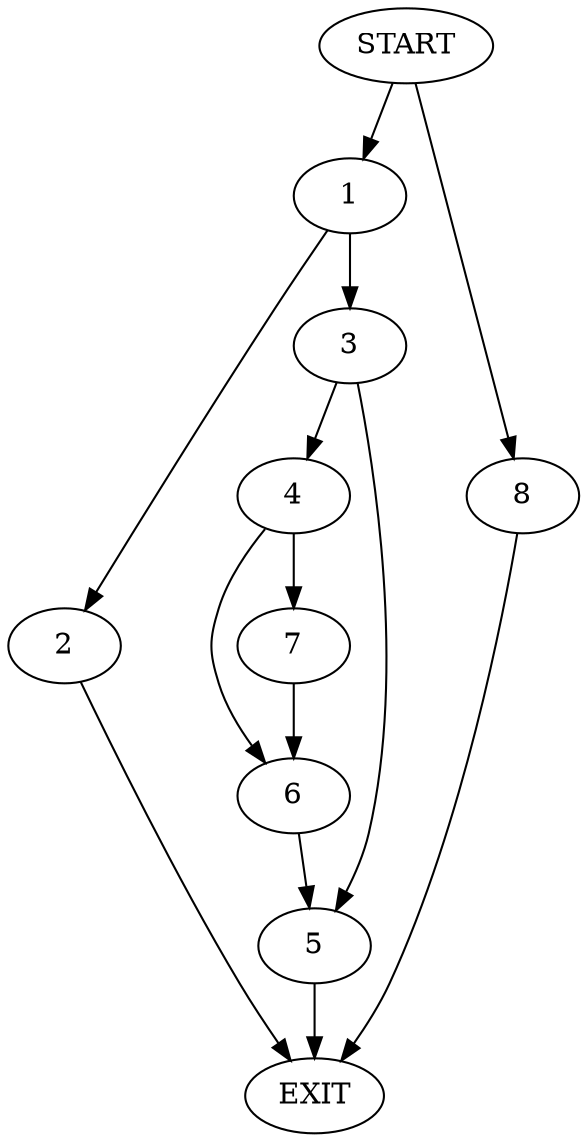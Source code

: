 digraph {
0 [label="START"]
9 [label="EXIT"]
0 -> 1
1 -> 2
1 -> 3
2 -> 9
3 -> 4
3 -> 5
4 -> 6
4 -> 7
5 -> 9
7 -> 6
6 -> 5
0 -> 8
8 -> 9
}
